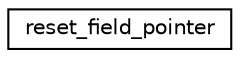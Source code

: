digraph "Graphical Class Hierarchy"
{
 // INTERACTIVE_SVG=YES
 // LATEX_PDF_SIZE
  edge [fontname="Helvetica",fontsize="10",labelfontname="Helvetica",labelfontsize="10"];
  node [fontname="Helvetica",fontsize="10",shape=record];
  rankdir="LR";
  Node0 [label="reset_field_pointer",height=0.2,width=0.4,color="black", fillcolor="white", style="filled",URL="$interfacefms__io__mod_1_1reset__field__pointer.html",tooltip=" "];
}
